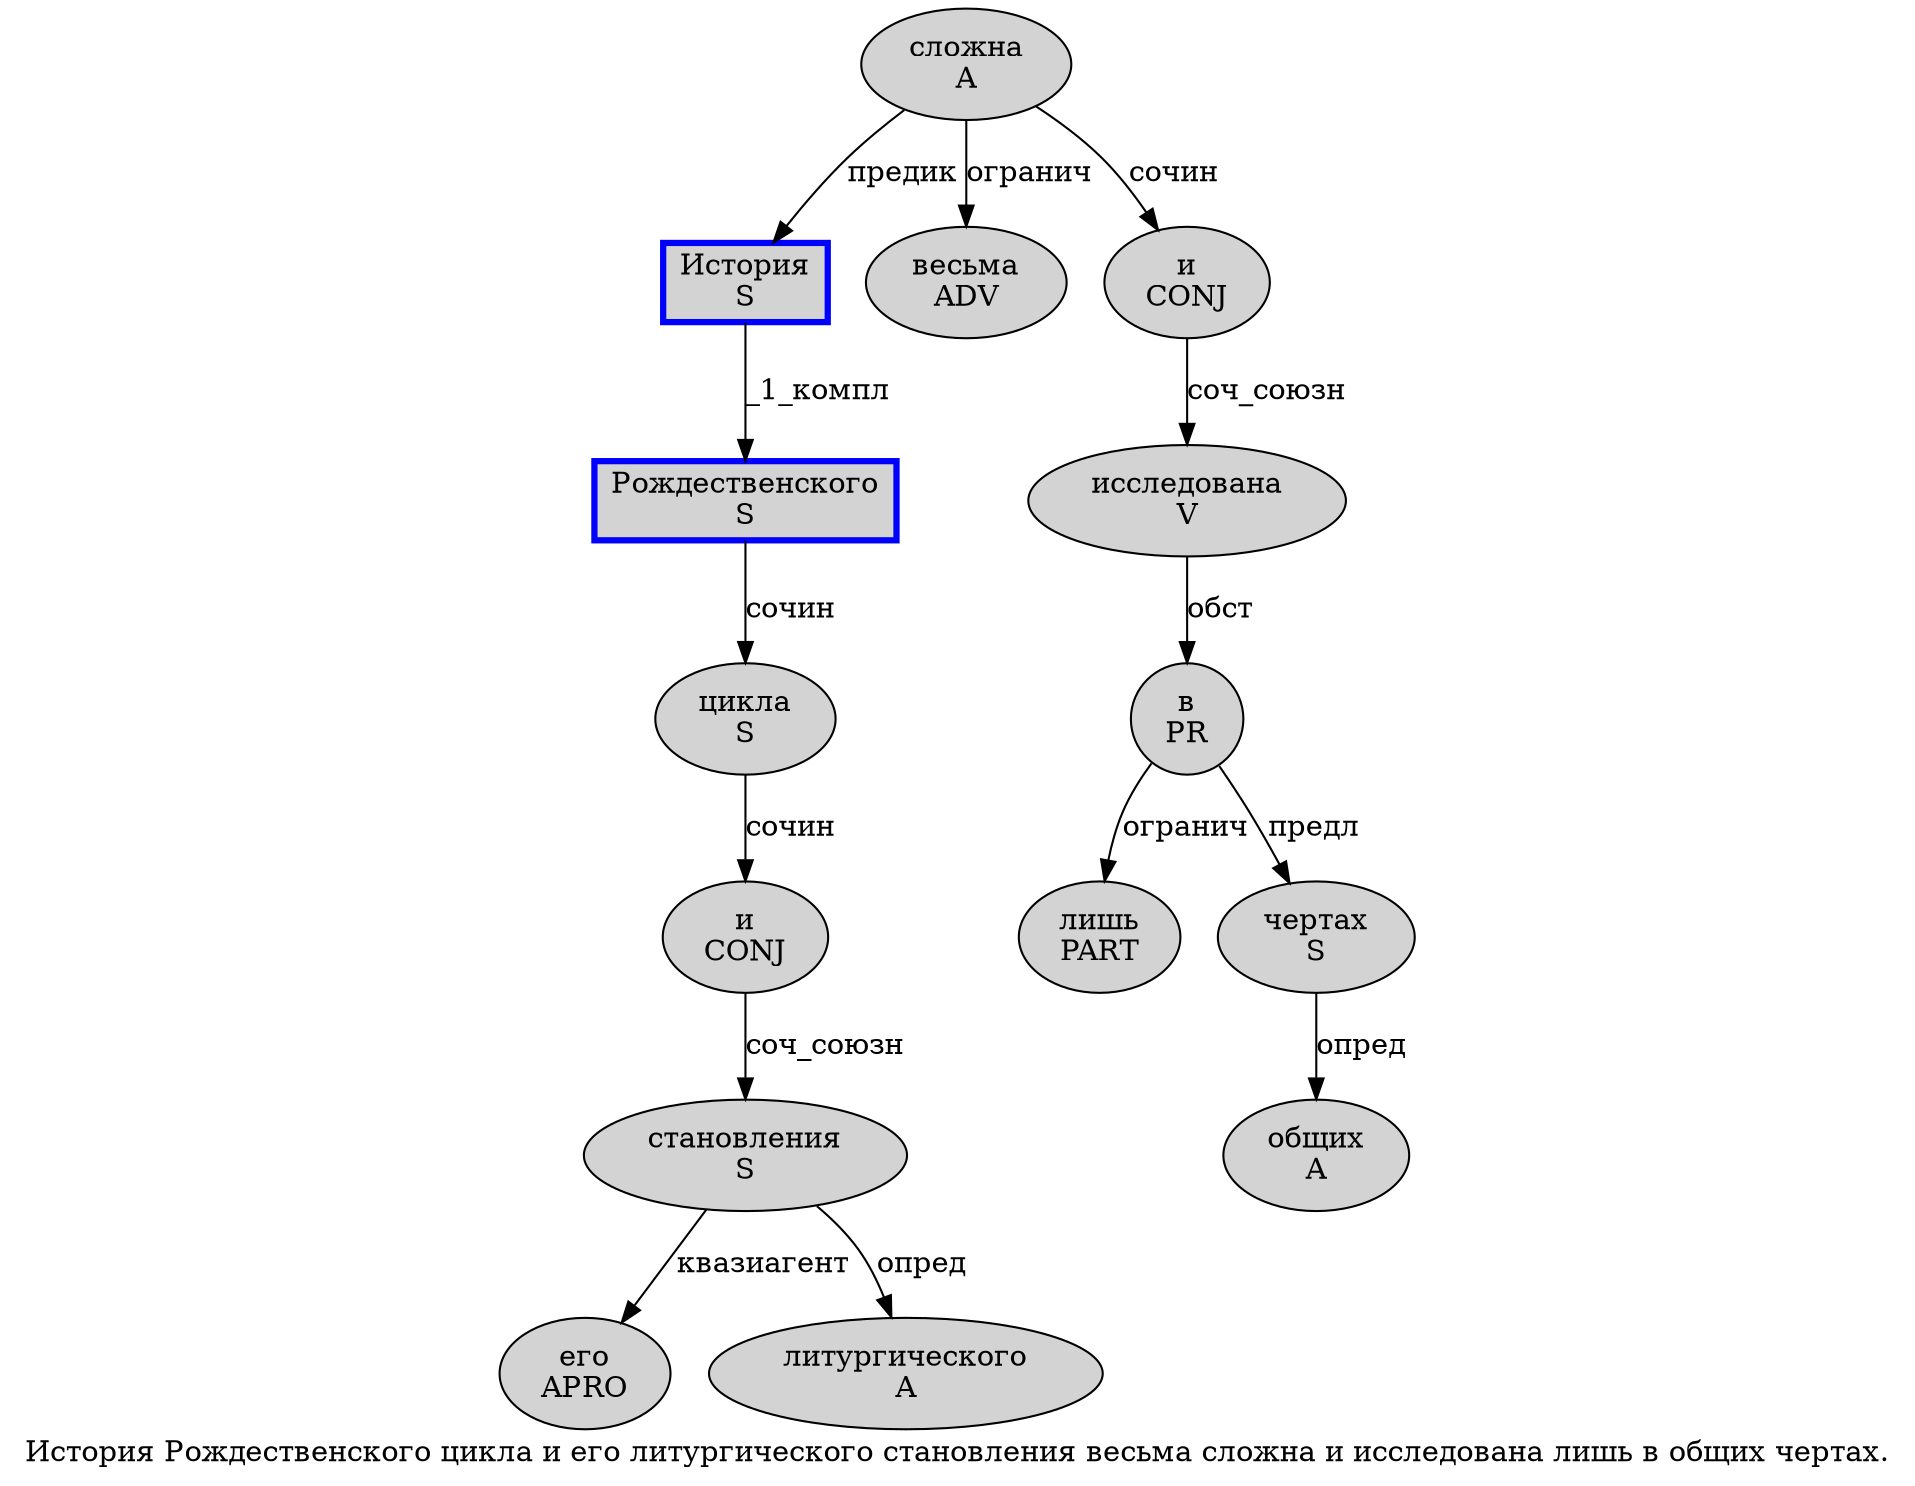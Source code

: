 digraph SENTENCE_1031 {
	graph [label="История Рождественского цикла и его литургического становления весьма сложна и исследована лишь в общих чертах."]
	node [style=filled]
		0 [label="История
S" color=blue fillcolor=lightgray penwidth=3 shape=box]
		1 [label="Рождественского
S" color=blue fillcolor=lightgray penwidth=3 shape=box]
		2 [label="цикла
S" color="" fillcolor=lightgray penwidth=1 shape=ellipse]
		3 [label="и
CONJ" color="" fillcolor=lightgray penwidth=1 shape=ellipse]
		4 [label="его
APRO" color="" fillcolor=lightgray penwidth=1 shape=ellipse]
		5 [label="литургического
A" color="" fillcolor=lightgray penwidth=1 shape=ellipse]
		6 [label="становления
S" color="" fillcolor=lightgray penwidth=1 shape=ellipse]
		7 [label="весьма
ADV" color="" fillcolor=lightgray penwidth=1 shape=ellipse]
		8 [label="сложна
A" color="" fillcolor=lightgray penwidth=1 shape=ellipse]
		9 [label="и
CONJ" color="" fillcolor=lightgray penwidth=1 shape=ellipse]
		10 [label="исследована
V" color="" fillcolor=lightgray penwidth=1 shape=ellipse]
		11 [label="лишь
PART" color="" fillcolor=lightgray penwidth=1 shape=ellipse]
		12 [label="в
PR" color="" fillcolor=lightgray penwidth=1 shape=ellipse]
		13 [label="общих
A" color="" fillcolor=lightgray penwidth=1 shape=ellipse]
		14 [label="чертах
S" color="" fillcolor=lightgray penwidth=1 shape=ellipse]
			8 -> 0 [label="предик"]
			8 -> 7 [label="огранич"]
			8 -> 9 [label="сочин"]
			6 -> 4 [label="квазиагент"]
			6 -> 5 [label="опред"]
			2 -> 3 [label="сочин"]
			3 -> 6 [label="соч_союзн"]
			9 -> 10 [label="соч_союзн"]
			14 -> 13 [label="опред"]
			1 -> 2 [label="сочин"]
			10 -> 12 [label="обст"]
			12 -> 11 [label="огранич"]
			12 -> 14 [label="предл"]
			0 -> 1 [label="_1_компл"]
}